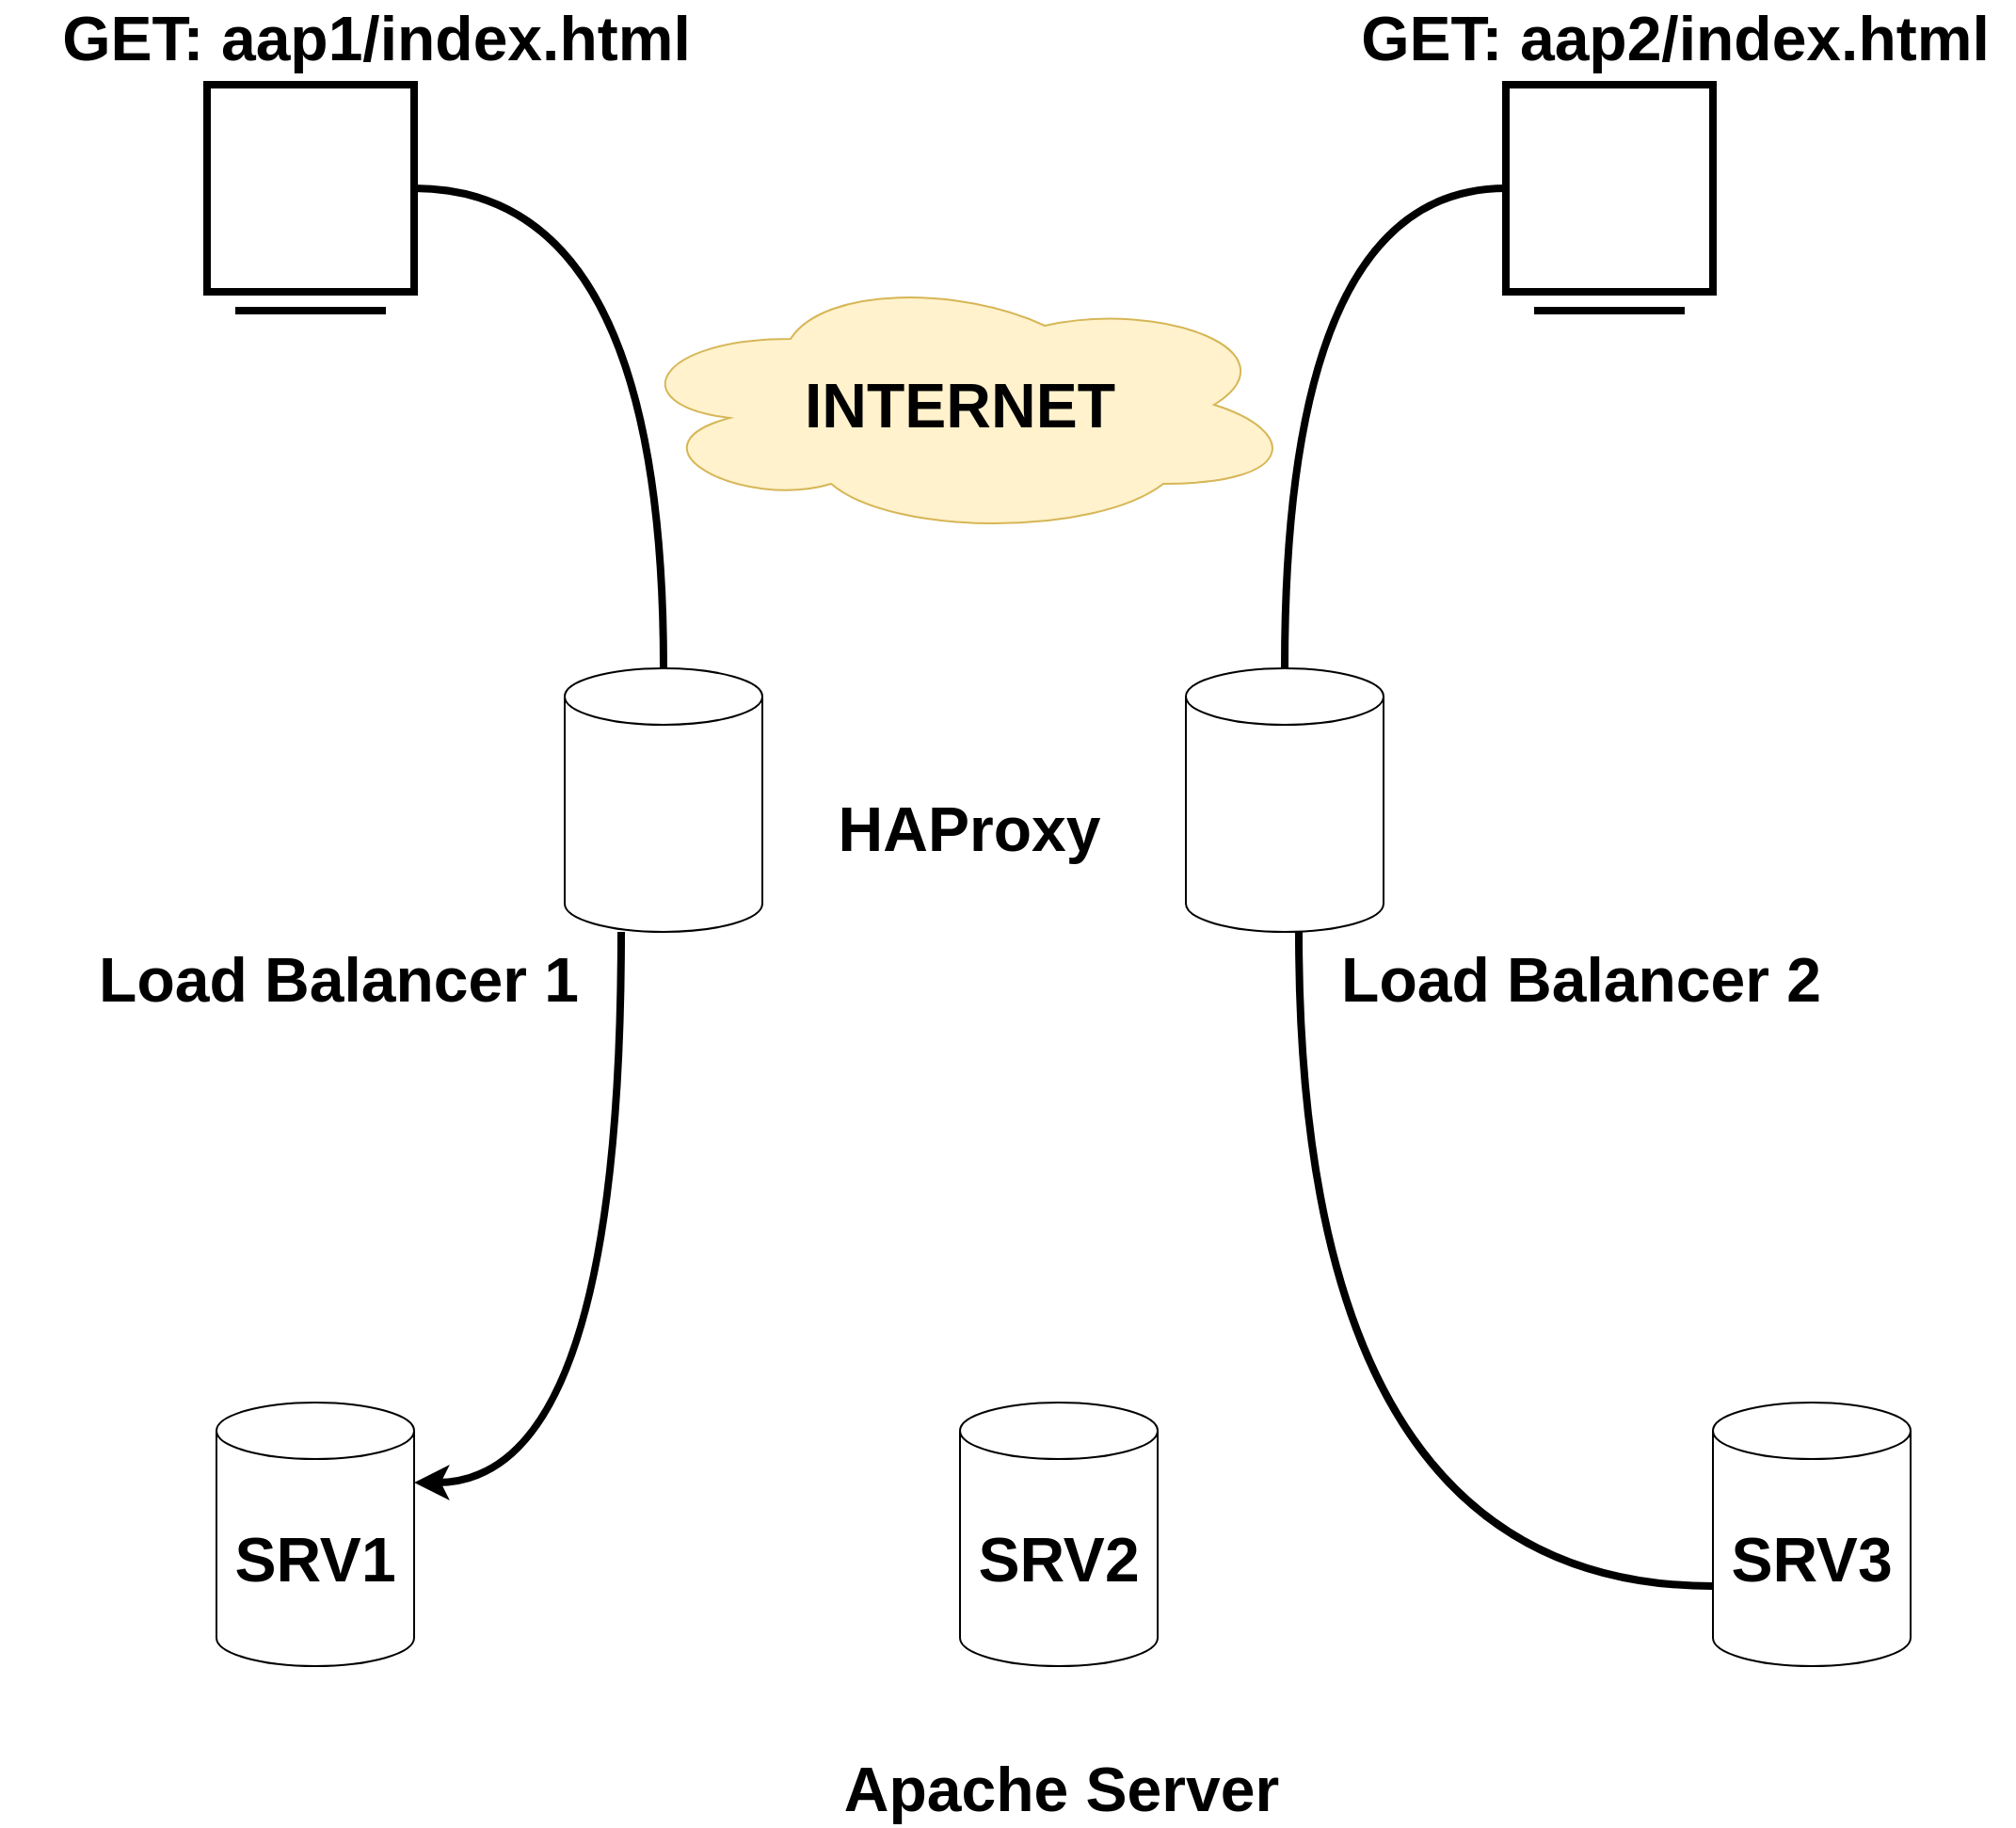<mxfile>
    <diagram id="LpTUwWsIcJJnfIXav-Nk" name="Page-1">
        <mxGraphModel dx="1511" dy="1176" grid="1" gridSize="10" guides="1" tooltips="1" connect="1" arrows="1" fold="1" page="1" pageScale="1" pageWidth="1169" pageHeight="827" math="0" shadow="0">
            <root>
                <mxCell id="0"/>
                <mxCell id="1" parent="0"/>
                <mxCell id="3" value="INTERNET" style="ellipse;shape=cloud;whiteSpace=wrap;html=1;fillColor=#fff2cc;strokeColor=#d6b656;fontStyle=1;fontSize=33;" vertex="1" parent="1">
                    <mxGeometry x="380" y="160" width="360" height="140" as="geometry"/>
                </mxCell>
                <mxCell id="23" style="edgeStyle=orthogonalEdgeStyle;curved=1;html=1;strokeWidth=4;fontSize=33;endArrow=none;endFill=0;" edge="1" parent="1" source="4" target="8">
                    <mxGeometry relative="1" as="geometry"/>
                </mxCell>
                <mxCell id="4" value="" style="whiteSpace=wrap;html=1;aspect=fixed;fontSize=33;strokeWidth=4;" vertex="1" parent="1">
                    <mxGeometry x="160" y="60" width="110" height="110" as="geometry"/>
                </mxCell>
                <mxCell id="29" style="edgeStyle=orthogonalEdgeStyle;curved=1;html=1;entryX=0;entryY=0;entryDx=0;entryDy=97.5;entryPerimeter=0;strokeWidth=4;fontSize=33;endArrow=none;endFill=0;" edge="1" parent="1" source="7" target="15">
                    <mxGeometry relative="1" as="geometry">
                        <Array as="points">
                            <mxPoint x="740" y="858"/>
                        </Array>
                    </mxGeometry>
                </mxCell>
                <mxCell id="7" value="" style="shape=cylinder3;whiteSpace=wrap;html=1;boundedLbl=1;backgroundOutline=1;size=15;fontSize=33;" vertex="1" parent="1">
                    <mxGeometry x="680" y="370" width="105" height="140" as="geometry"/>
                </mxCell>
                <mxCell id="24" style="edgeStyle=orthogonalEdgeStyle;curved=1;html=1;entryX=1;entryY=0;entryDx=0;entryDy=42.5;entryPerimeter=0;strokeWidth=4;fontSize=33;endArrow=classic;endFill=1;horizontal=1;" edge="1" parent="1" source="8" target="13">
                    <mxGeometry relative="1" as="geometry">
                        <Array as="points">
                            <mxPoint x="380" y="802"/>
                        </Array>
                    </mxGeometry>
                </mxCell>
                <mxCell id="8" value="" style="shape=cylinder3;whiteSpace=wrap;html=1;boundedLbl=1;backgroundOutline=1;size=15;fontSize=33;" vertex="1" parent="1">
                    <mxGeometry x="350" y="370" width="105" height="140" as="geometry"/>
                </mxCell>
                <mxCell id="9" value="" style="edgeStyle=none;orthogonalLoop=1;jettySize=auto;html=1;fontSize=33;strokeWidth=4;endArrow=none;endFill=0;" edge="1" parent="1">
                    <mxGeometry width="80" relative="1" as="geometry">
                        <mxPoint x="175" y="180" as="sourcePoint"/>
                        <mxPoint x="255" y="180" as="targetPoint"/>
                        <Array as="points"/>
                    </mxGeometry>
                </mxCell>
                <mxCell id="11" value="GET: aap1/index.html" style="text;strokeColor=none;align=center;fillColor=none;html=1;verticalAlign=middle;whiteSpace=wrap;rounded=0;strokeWidth=4;fontSize=33;fontStyle=1" vertex="1" parent="1">
                    <mxGeometry x="70" y="20" width="360" height="30" as="geometry"/>
                </mxCell>
                <mxCell id="13" value="SRV1" style="shape=cylinder3;whiteSpace=wrap;html=1;boundedLbl=1;backgroundOutline=1;size=15;fontSize=33;fontStyle=1" vertex="1" parent="1">
                    <mxGeometry x="165" y="760" width="105" height="140" as="geometry"/>
                </mxCell>
                <mxCell id="14" value="SRV2" style="shape=cylinder3;whiteSpace=wrap;html=1;boundedLbl=1;backgroundOutline=1;size=15;fontSize=33;fontStyle=1" vertex="1" parent="1">
                    <mxGeometry x="560" y="760" width="105" height="140" as="geometry"/>
                </mxCell>
                <mxCell id="15" value="SRV3" style="shape=cylinder3;whiteSpace=wrap;html=1;boundedLbl=1;backgroundOutline=1;size=15;fontSize=33;fontStyle=1" vertex="1" parent="1">
                    <mxGeometry x="960" y="760" width="105" height="140" as="geometry"/>
                </mxCell>
                <mxCell id="16" value="Load Balancer 1" style="text;strokeColor=none;align=center;fillColor=none;html=1;verticalAlign=middle;whiteSpace=wrap;rounded=0;strokeWidth=4;fontSize=33;fontStyle=1" vertex="1" parent="1">
                    <mxGeometry x="50" y="520" width="360" height="30" as="geometry"/>
                </mxCell>
                <mxCell id="17" value="Load Balancer 2" style="text;strokeColor=none;align=center;fillColor=none;html=1;verticalAlign=middle;whiteSpace=wrap;rounded=0;strokeWidth=4;fontSize=33;fontStyle=1" vertex="1" parent="1">
                    <mxGeometry x="740" y="520" width="300" height="30" as="geometry"/>
                </mxCell>
                <mxCell id="26" style="edgeStyle=orthogonalEdgeStyle;curved=1;html=1;strokeWidth=4;fontSize=33;endArrow=none;endFill=0;" edge="1" parent="1" source="18" target="7">
                    <mxGeometry relative="1" as="geometry"/>
                </mxCell>
                <mxCell id="18" value="" style="whiteSpace=wrap;html=1;aspect=fixed;fontSize=33;strokeWidth=4;" vertex="1" parent="1">
                    <mxGeometry x="850" y="60" width="110" height="110" as="geometry"/>
                </mxCell>
                <mxCell id="19" value="" style="edgeStyle=none;orthogonalLoop=1;jettySize=auto;html=1;fontSize=33;strokeWidth=4;endArrow=none;endFill=0;" edge="1" parent="1">
                    <mxGeometry width="80" relative="1" as="geometry">
                        <mxPoint x="865" y="180" as="sourcePoint"/>
                        <mxPoint x="945" y="180" as="targetPoint"/>
                        <Array as="points"/>
                    </mxGeometry>
                </mxCell>
                <mxCell id="20" value="GET: aap2/index.html" style="text;strokeColor=none;align=center;fillColor=none;html=1;verticalAlign=middle;whiteSpace=wrap;rounded=0;strokeWidth=4;fontSize=33;fontStyle=1" vertex="1" parent="1">
                    <mxGeometry x="760" y="20" width="360" height="30" as="geometry"/>
                </mxCell>
                <mxCell id="30" value="HAProxy" style="text;strokeColor=none;align=center;fillColor=none;html=1;verticalAlign=middle;whiteSpace=wrap;rounded=0;strokeWidth=4;fontSize=33;fontStyle=1" vertex="1" parent="1">
                    <mxGeometry x="455" y="440" width="220" height="30" as="geometry"/>
                </mxCell>
                <mxCell id="31" value="Apache Server" style="text;strokeColor=none;align=center;fillColor=none;html=1;verticalAlign=middle;whiteSpace=wrap;rounded=0;strokeWidth=4;fontSize=33;fontStyle=1" vertex="1" parent="1">
                    <mxGeometry x="455" y="950" width="317.5" height="30" as="geometry"/>
                </mxCell>
            </root>
        </mxGraphModel>
    </diagram>
</mxfile>